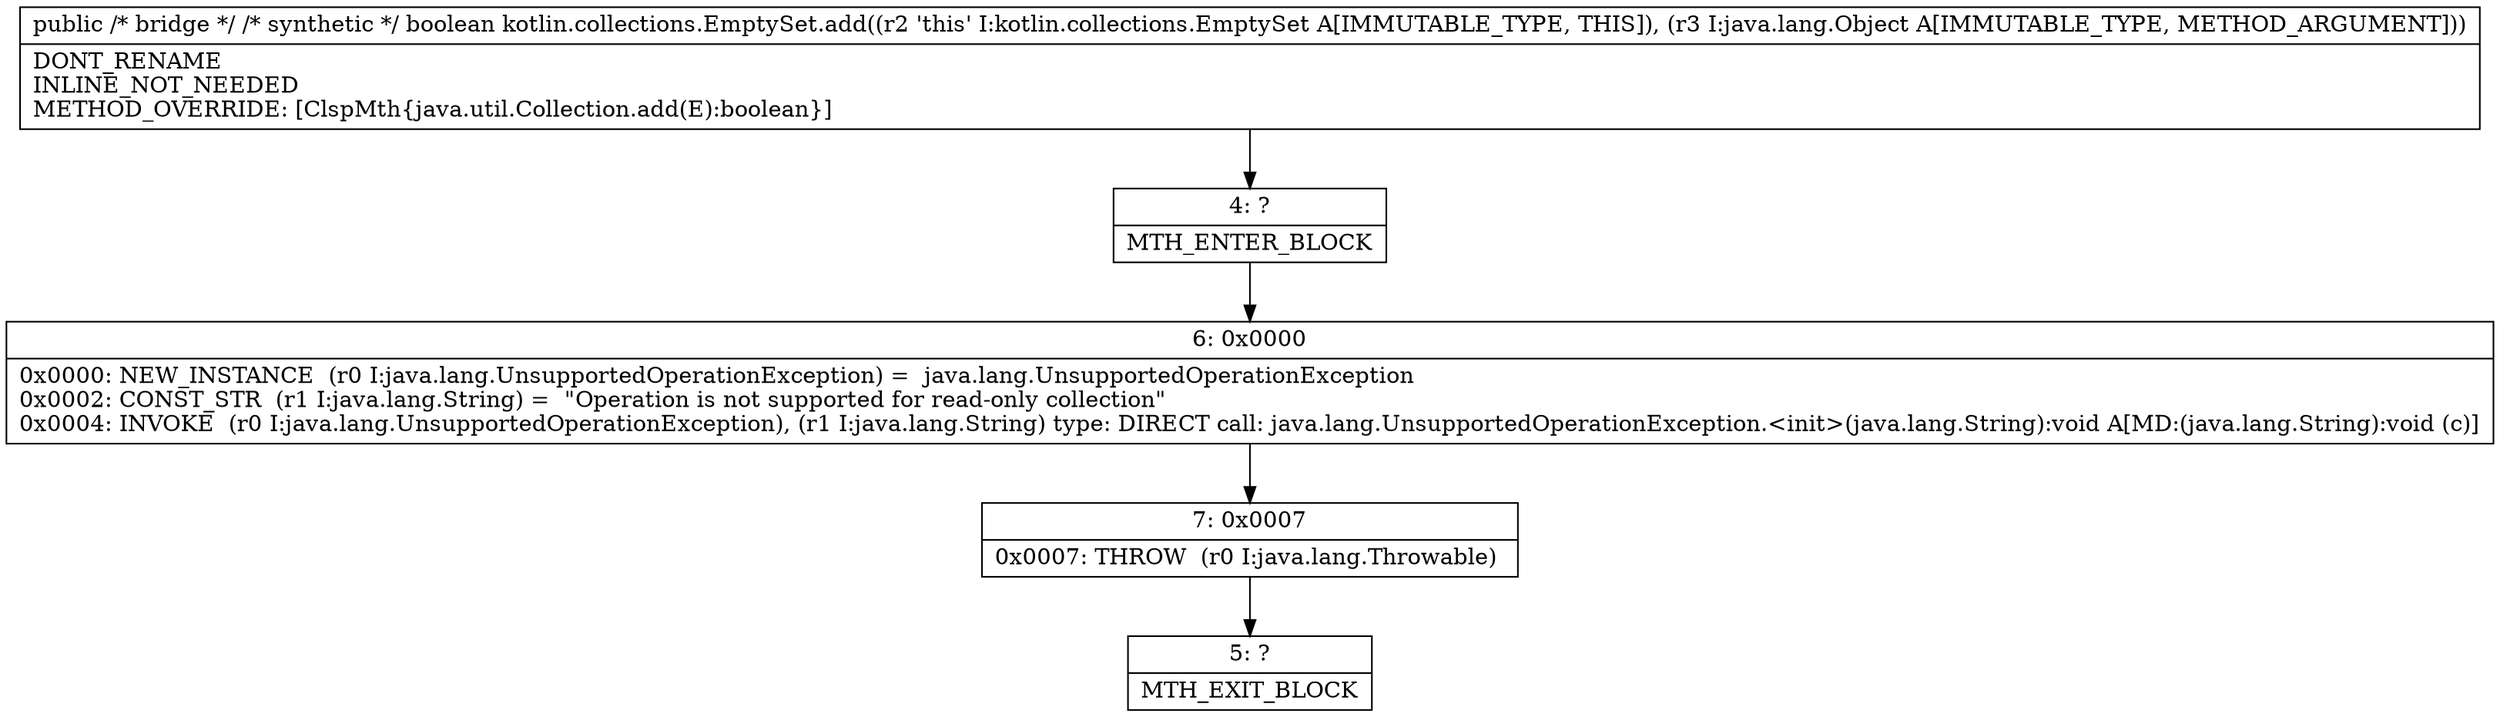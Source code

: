 digraph "CFG forkotlin.collections.EmptySet.add(Ljava\/lang\/Object;)Z" {
Node_4 [shape=record,label="{4\:\ ?|MTH_ENTER_BLOCK\l}"];
Node_6 [shape=record,label="{6\:\ 0x0000|0x0000: NEW_INSTANCE  (r0 I:java.lang.UnsupportedOperationException) =  java.lang.UnsupportedOperationException \l0x0002: CONST_STR  (r1 I:java.lang.String) =  \"Operation is not supported for read\-only collection\" \l0x0004: INVOKE  (r0 I:java.lang.UnsupportedOperationException), (r1 I:java.lang.String) type: DIRECT call: java.lang.UnsupportedOperationException.\<init\>(java.lang.String):void A[MD:(java.lang.String):void (c)]\l}"];
Node_7 [shape=record,label="{7\:\ 0x0007|0x0007: THROW  (r0 I:java.lang.Throwable) \l}"];
Node_5 [shape=record,label="{5\:\ ?|MTH_EXIT_BLOCK\l}"];
MethodNode[shape=record,label="{public \/* bridge *\/ \/* synthetic *\/ boolean kotlin.collections.EmptySet.add((r2 'this' I:kotlin.collections.EmptySet A[IMMUTABLE_TYPE, THIS]), (r3 I:java.lang.Object A[IMMUTABLE_TYPE, METHOD_ARGUMENT]))  | DONT_RENAME\lINLINE_NOT_NEEDED\lMETHOD_OVERRIDE: [ClspMth\{java.util.Collection.add(E):boolean\}]\l}"];
MethodNode -> Node_4;Node_4 -> Node_6;
Node_6 -> Node_7;
Node_7 -> Node_5;
}

